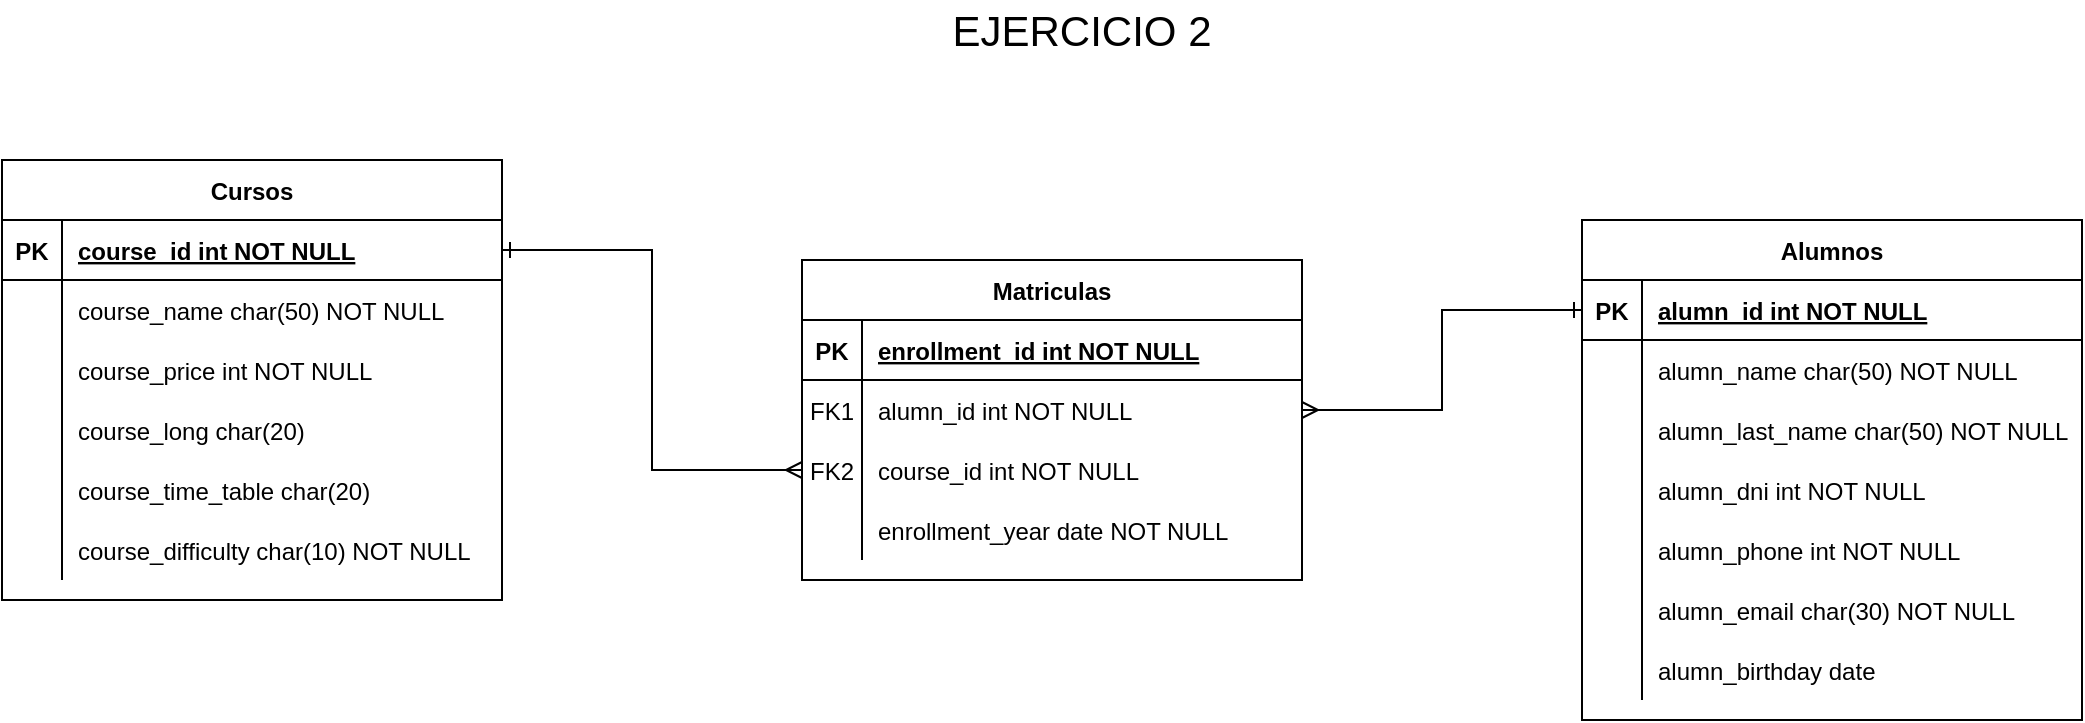 <mxfile version="20.0.1" type="device"><diagram id="R2lEEEUBdFMjLlhIrx00" name="Page-1"><mxGraphModel dx="1634" dy="670" grid="1" gridSize="10" guides="1" tooltips="1" connect="1" arrows="1" fold="1" page="1" pageScale="1" pageWidth="1169" pageHeight="827" math="0" shadow="0" extFonts="Permanent Marker^https://fonts.googleapis.com/css?family=Permanent+Marker"><root><mxCell id="0"/><mxCell id="1" parent="0"/><mxCell id="C-vyLk0tnHw3VtMMgP7b-23" value="Cursos" style="shape=table;startSize=30;container=1;collapsible=1;childLayout=tableLayout;fixedRows=1;rowLines=0;fontStyle=1;align=center;resizeLast=1;" parent="1" vertex="1"><mxGeometry x="50" y="120" width="250" height="220" as="geometry"/></mxCell><mxCell id="C-vyLk0tnHw3VtMMgP7b-24" value="" style="shape=partialRectangle;collapsible=0;dropTarget=0;pointerEvents=0;fillColor=none;points=[[0,0.5],[1,0.5]];portConstraint=eastwest;top=0;left=0;right=0;bottom=1;" parent="C-vyLk0tnHw3VtMMgP7b-23" vertex="1"><mxGeometry y="30" width="250" height="30" as="geometry"/></mxCell><mxCell id="C-vyLk0tnHw3VtMMgP7b-25" value="PK" style="shape=partialRectangle;overflow=hidden;connectable=0;fillColor=none;top=0;left=0;bottom=0;right=0;fontStyle=1;" parent="C-vyLk0tnHw3VtMMgP7b-24" vertex="1"><mxGeometry width="30" height="30" as="geometry"><mxRectangle width="30" height="30" as="alternateBounds"/></mxGeometry></mxCell><mxCell id="C-vyLk0tnHw3VtMMgP7b-26" value="course_id int NOT NULL" style="shape=partialRectangle;overflow=hidden;connectable=0;fillColor=none;top=0;left=0;bottom=0;right=0;align=left;spacingLeft=6;fontStyle=5;" parent="C-vyLk0tnHw3VtMMgP7b-24" vertex="1"><mxGeometry x="30" width="220" height="30" as="geometry"><mxRectangle width="220" height="30" as="alternateBounds"/></mxGeometry></mxCell><mxCell id="C-vyLk0tnHw3VtMMgP7b-27" value="" style="shape=partialRectangle;collapsible=0;dropTarget=0;pointerEvents=0;fillColor=none;points=[[0,0.5],[1,0.5]];portConstraint=eastwest;top=0;left=0;right=0;bottom=0;" parent="C-vyLk0tnHw3VtMMgP7b-23" vertex="1"><mxGeometry y="60" width="250" height="30" as="geometry"/></mxCell><mxCell id="C-vyLk0tnHw3VtMMgP7b-28" value="" style="shape=partialRectangle;overflow=hidden;connectable=0;fillColor=none;top=0;left=0;bottom=0;right=0;" parent="C-vyLk0tnHw3VtMMgP7b-27" vertex="1"><mxGeometry width="30" height="30" as="geometry"><mxRectangle width="30" height="30" as="alternateBounds"/></mxGeometry></mxCell><mxCell id="C-vyLk0tnHw3VtMMgP7b-29" value="course_name char(50) NOT NULL" style="shape=partialRectangle;overflow=hidden;connectable=0;fillColor=none;top=0;left=0;bottom=0;right=0;align=left;spacingLeft=6;" parent="C-vyLk0tnHw3VtMMgP7b-27" vertex="1"><mxGeometry x="30" width="220" height="30" as="geometry"><mxRectangle width="220" height="30" as="alternateBounds"/></mxGeometry></mxCell><mxCell id="ixPJnLauRCxsFacEbEEX-10" style="shape=partialRectangle;collapsible=0;dropTarget=0;pointerEvents=0;fillColor=none;points=[[0,0.5],[1,0.5]];portConstraint=eastwest;top=0;left=0;right=0;bottom=0;" parent="C-vyLk0tnHw3VtMMgP7b-23" vertex="1"><mxGeometry y="90" width="250" height="30" as="geometry"/></mxCell><mxCell id="ixPJnLauRCxsFacEbEEX-11" style="shape=partialRectangle;overflow=hidden;connectable=0;fillColor=none;top=0;left=0;bottom=0;right=0;" parent="ixPJnLauRCxsFacEbEEX-10" vertex="1"><mxGeometry width="30" height="30" as="geometry"><mxRectangle width="30" height="30" as="alternateBounds"/></mxGeometry></mxCell><mxCell id="ixPJnLauRCxsFacEbEEX-12" value="course_price int NOT NULL" style="shape=partialRectangle;overflow=hidden;connectable=0;fillColor=none;top=0;left=0;bottom=0;right=0;align=left;spacingLeft=6;" parent="ixPJnLauRCxsFacEbEEX-10" vertex="1"><mxGeometry x="30" width="220" height="30" as="geometry"><mxRectangle width="220" height="30" as="alternateBounds"/></mxGeometry></mxCell><mxCell id="ixPJnLauRCxsFacEbEEX-7" style="shape=partialRectangle;collapsible=0;dropTarget=0;pointerEvents=0;fillColor=none;points=[[0,0.5],[1,0.5]];portConstraint=eastwest;top=0;left=0;right=0;bottom=0;" parent="C-vyLk0tnHw3VtMMgP7b-23" vertex="1"><mxGeometry y="120" width="250" height="30" as="geometry"/></mxCell><mxCell id="ixPJnLauRCxsFacEbEEX-8" style="shape=partialRectangle;overflow=hidden;connectable=0;fillColor=none;top=0;left=0;bottom=0;right=0;" parent="ixPJnLauRCxsFacEbEEX-7" vertex="1"><mxGeometry width="30" height="30" as="geometry"><mxRectangle width="30" height="30" as="alternateBounds"/></mxGeometry></mxCell><mxCell id="ixPJnLauRCxsFacEbEEX-9" value="course_long char(20)" style="shape=partialRectangle;overflow=hidden;connectable=0;fillColor=none;top=0;left=0;bottom=0;right=0;align=left;spacingLeft=6;" parent="ixPJnLauRCxsFacEbEEX-7" vertex="1"><mxGeometry x="30" width="220" height="30" as="geometry"><mxRectangle width="220" height="30" as="alternateBounds"/></mxGeometry></mxCell><mxCell id="ixPJnLauRCxsFacEbEEX-4" style="shape=partialRectangle;collapsible=0;dropTarget=0;pointerEvents=0;fillColor=none;points=[[0,0.5],[1,0.5]];portConstraint=eastwest;top=0;left=0;right=0;bottom=0;" parent="C-vyLk0tnHw3VtMMgP7b-23" vertex="1"><mxGeometry y="150" width="250" height="30" as="geometry"/></mxCell><mxCell id="ixPJnLauRCxsFacEbEEX-5" style="shape=partialRectangle;overflow=hidden;connectable=0;fillColor=none;top=0;left=0;bottom=0;right=0;" parent="ixPJnLauRCxsFacEbEEX-4" vertex="1"><mxGeometry width="30" height="30" as="geometry"><mxRectangle width="30" height="30" as="alternateBounds"/></mxGeometry></mxCell><mxCell id="ixPJnLauRCxsFacEbEEX-6" value="course_time_table char(20)" style="shape=partialRectangle;overflow=hidden;connectable=0;fillColor=none;top=0;left=0;bottom=0;right=0;align=left;spacingLeft=6;" parent="ixPJnLauRCxsFacEbEEX-4" vertex="1"><mxGeometry x="30" width="220" height="30" as="geometry"><mxRectangle width="220" height="30" as="alternateBounds"/></mxGeometry></mxCell><mxCell id="ixPJnLauRCxsFacEbEEX-1" style="shape=partialRectangle;collapsible=0;dropTarget=0;pointerEvents=0;fillColor=none;points=[[0,0.5],[1,0.5]];portConstraint=eastwest;top=0;left=0;right=0;bottom=0;" parent="C-vyLk0tnHw3VtMMgP7b-23" vertex="1"><mxGeometry y="180" width="250" height="30" as="geometry"/></mxCell><mxCell id="ixPJnLauRCxsFacEbEEX-2" style="shape=partialRectangle;overflow=hidden;connectable=0;fillColor=none;top=0;left=0;bottom=0;right=0;" parent="ixPJnLauRCxsFacEbEEX-1" vertex="1"><mxGeometry width="30" height="30" as="geometry"><mxRectangle width="30" height="30" as="alternateBounds"/></mxGeometry></mxCell><mxCell id="ixPJnLauRCxsFacEbEEX-3" value="course_difficulty char(10) NOT NULL" style="shape=partialRectangle;overflow=hidden;connectable=0;fillColor=none;top=0;left=0;bottom=0;right=0;align=left;spacingLeft=6;" parent="ixPJnLauRCxsFacEbEEX-1" vertex="1"><mxGeometry x="30" width="220" height="30" as="geometry"><mxRectangle width="220" height="30" as="alternateBounds"/></mxGeometry></mxCell><mxCell id="ixPJnLauRCxsFacEbEEX-13" value="EJERCICIO 2" style="text;html=1;strokeColor=none;fillColor=none;align=center;verticalAlign=middle;whiteSpace=wrap;rounded=0;fontSize=21;" parent="1" vertex="1"><mxGeometry x="520" y="40" width="140" height="30" as="geometry"/></mxCell><mxCell id="ixPJnLauRCxsFacEbEEX-14" value="Alumnos" style="shape=table;startSize=30;container=1;collapsible=1;childLayout=tableLayout;fixedRows=1;rowLines=0;fontStyle=1;align=center;resizeLast=1;" parent="1" vertex="1"><mxGeometry x="840" y="150" width="250" height="250" as="geometry"/></mxCell><mxCell id="ixPJnLauRCxsFacEbEEX-15" value="" style="shape=partialRectangle;collapsible=0;dropTarget=0;pointerEvents=0;fillColor=none;points=[[0,0.5],[1,0.5]];portConstraint=eastwest;top=0;left=0;right=0;bottom=1;" parent="ixPJnLauRCxsFacEbEEX-14" vertex="1"><mxGeometry y="30" width="250" height="30" as="geometry"/></mxCell><mxCell id="ixPJnLauRCxsFacEbEEX-16" value="PK" style="shape=partialRectangle;overflow=hidden;connectable=0;fillColor=none;top=0;left=0;bottom=0;right=0;fontStyle=1;" parent="ixPJnLauRCxsFacEbEEX-15" vertex="1"><mxGeometry width="30" height="30" as="geometry"><mxRectangle width="30" height="30" as="alternateBounds"/></mxGeometry></mxCell><mxCell id="ixPJnLauRCxsFacEbEEX-17" value="alumn_id int NOT NULL" style="shape=partialRectangle;overflow=hidden;connectable=0;fillColor=none;top=0;left=0;bottom=0;right=0;align=left;spacingLeft=6;fontStyle=5;" parent="ixPJnLauRCxsFacEbEEX-15" vertex="1"><mxGeometry x="30" width="220" height="30" as="geometry"><mxRectangle width="220" height="30" as="alternateBounds"/></mxGeometry></mxCell><mxCell id="ixPJnLauRCxsFacEbEEX-18" value="" style="shape=partialRectangle;collapsible=0;dropTarget=0;pointerEvents=0;fillColor=none;points=[[0,0.5],[1,0.5]];portConstraint=eastwest;top=0;left=0;right=0;bottom=0;" parent="ixPJnLauRCxsFacEbEEX-14" vertex="1"><mxGeometry y="60" width="250" height="30" as="geometry"/></mxCell><mxCell id="ixPJnLauRCxsFacEbEEX-19" value="" style="shape=partialRectangle;overflow=hidden;connectable=0;fillColor=none;top=0;left=0;bottom=0;right=0;" parent="ixPJnLauRCxsFacEbEEX-18" vertex="1"><mxGeometry width="30" height="30" as="geometry"><mxRectangle width="30" height="30" as="alternateBounds"/></mxGeometry></mxCell><mxCell id="ixPJnLauRCxsFacEbEEX-20" value="alumn_name char(50) NOT NULL" style="shape=partialRectangle;overflow=hidden;connectable=0;fillColor=none;top=0;left=0;bottom=0;right=0;align=left;spacingLeft=6;" parent="ixPJnLauRCxsFacEbEEX-18" vertex="1"><mxGeometry x="30" width="220" height="30" as="geometry"><mxRectangle width="220" height="30" as="alternateBounds"/></mxGeometry></mxCell><mxCell id="ixPJnLauRCxsFacEbEEX-21" style="shape=partialRectangle;collapsible=0;dropTarget=0;pointerEvents=0;fillColor=none;points=[[0,0.5],[1,0.5]];portConstraint=eastwest;top=0;left=0;right=0;bottom=0;" parent="ixPJnLauRCxsFacEbEEX-14" vertex="1"><mxGeometry y="90" width="250" height="30" as="geometry"/></mxCell><mxCell id="ixPJnLauRCxsFacEbEEX-22" style="shape=partialRectangle;overflow=hidden;connectable=0;fillColor=none;top=0;left=0;bottom=0;right=0;" parent="ixPJnLauRCxsFacEbEEX-21" vertex="1"><mxGeometry width="30" height="30" as="geometry"><mxRectangle width="30" height="30" as="alternateBounds"/></mxGeometry></mxCell><mxCell id="ixPJnLauRCxsFacEbEEX-23" value="alumn_last_name char(50) NOT NULL" style="shape=partialRectangle;overflow=hidden;connectable=0;fillColor=none;top=0;left=0;bottom=0;right=0;align=left;spacingLeft=6;" parent="ixPJnLauRCxsFacEbEEX-21" vertex="1"><mxGeometry x="30" width="220" height="30" as="geometry"><mxRectangle width="220" height="30" as="alternateBounds"/></mxGeometry></mxCell><mxCell id="ixPJnLauRCxsFacEbEEX-24" style="shape=partialRectangle;collapsible=0;dropTarget=0;pointerEvents=0;fillColor=none;points=[[0,0.5],[1,0.5]];portConstraint=eastwest;top=0;left=0;right=0;bottom=0;" parent="ixPJnLauRCxsFacEbEEX-14" vertex="1"><mxGeometry y="120" width="250" height="30" as="geometry"/></mxCell><mxCell id="ixPJnLauRCxsFacEbEEX-25" style="shape=partialRectangle;overflow=hidden;connectable=0;fillColor=none;top=0;left=0;bottom=0;right=0;" parent="ixPJnLauRCxsFacEbEEX-24" vertex="1"><mxGeometry width="30" height="30" as="geometry"><mxRectangle width="30" height="30" as="alternateBounds"/></mxGeometry></mxCell><mxCell id="ixPJnLauRCxsFacEbEEX-26" value="alumn_dni int NOT NULL" style="shape=partialRectangle;overflow=hidden;connectable=0;fillColor=none;top=0;left=0;bottom=0;right=0;align=left;spacingLeft=6;" parent="ixPJnLauRCxsFacEbEEX-24" vertex="1"><mxGeometry x="30" width="220" height="30" as="geometry"><mxRectangle width="220" height="30" as="alternateBounds"/></mxGeometry></mxCell><mxCell id="ixPJnLauRCxsFacEbEEX-27" style="shape=partialRectangle;collapsible=0;dropTarget=0;pointerEvents=0;fillColor=none;points=[[0,0.5],[1,0.5]];portConstraint=eastwest;top=0;left=0;right=0;bottom=0;" parent="ixPJnLauRCxsFacEbEEX-14" vertex="1"><mxGeometry y="150" width="250" height="30" as="geometry"/></mxCell><mxCell id="ixPJnLauRCxsFacEbEEX-28" style="shape=partialRectangle;overflow=hidden;connectable=0;fillColor=none;top=0;left=0;bottom=0;right=0;" parent="ixPJnLauRCxsFacEbEEX-27" vertex="1"><mxGeometry width="30" height="30" as="geometry"><mxRectangle width="30" height="30" as="alternateBounds"/></mxGeometry></mxCell><mxCell id="ixPJnLauRCxsFacEbEEX-29" value="alumn_phone int NOT NULL" style="shape=partialRectangle;overflow=hidden;connectable=0;fillColor=none;top=0;left=0;bottom=0;right=0;align=left;spacingLeft=6;" parent="ixPJnLauRCxsFacEbEEX-27" vertex="1"><mxGeometry x="30" width="220" height="30" as="geometry"><mxRectangle width="220" height="30" as="alternateBounds"/></mxGeometry></mxCell><mxCell id="ixPJnLauRCxsFacEbEEX-30" style="shape=partialRectangle;collapsible=0;dropTarget=0;pointerEvents=0;fillColor=none;points=[[0,0.5],[1,0.5]];portConstraint=eastwest;top=0;left=0;right=0;bottom=0;" parent="ixPJnLauRCxsFacEbEEX-14" vertex="1"><mxGeometry y="180" width="250" height="30" as="geometry"/></mxCell><mxCell id="ixPJnLauRCxsFacEbEEX-31" style="shape=partialRectangle;overflow=hidden;connectable=0;fillColor=none;top=0;left=0;bottom=0;right=0;" parent="ixPJnLauRCxsFacEbEEX-30" vertex="1"><mxGeometry width="30" height="30" as="geometry"><mxRectangle width="30" height="30" as="alternateBounds"/></mxGeometry></mxCell><mxCell id="ixPJnLauRCxsFacEbEEX-32" value="alumn_email char(30) NOT NULL" style="shape=partialRectangle;overflow=hidden;connectable=0;fillColor=none;top=0;left=0;bottom=0;right=0;align=left;spacingLeft=6;" parent="ixPJnLauRCxsFacEbEEX-30" vertex="1"><mxGeometry x="30" width="220" height="30" as="geometry"><mxRectangle width="220" height="30" as="alternateBounds"/></mxGeometry></mxCell><mxCell id="ixPJnLauRCxsFacEbEEX-34" style="shape=partialRectangle;collapsible=0;dropTarget=0;pointerEvents=0;fillColor=none;points=[[0,0.5],[1,0.5]];portConstraint=eastwest;top=0;left=0;right=0;bottom=0;" parent="ixPJnLauRCxsFacEbEEX-14" vertex="1"><mxGeometry y="210" width="250" height="30" as="geometry"/></mxCell><mxCell id="ixPJnLauRCxsFacEbEEX-35" style="shape=partialRectangle;overflow=hidden;connectable=0;fillColor=none;top=0;left=0;bottom=0;right=0;" parent="ixPJnLauRCxsFacEbEEX-34" vertex="1"><mxGeometry width="30" height="30" as="geometry"><mxRectangle width="30" height="30" as="alternateBounds"/></mxGeometry></mxCell><mxCell id="ixPJnLauRCxsFacEbEEX-36" value="alumn_birthday date" style="shape=partialRectangle;overflow=hidden;connectable=0;fillColor=none;top=0;left=0;bottom=0;right=0;align=left;spacingLeft=6;" parent="ixPJnLauRCxsFacEbEEX-34" vertex="1"><mxGeometry x="30" width="220" height="30" as="geometry"><mxRectangle width="220" height="30" as="alternateBounds"/></mxGeometry></mxCell><mxCell id="ixPJnLauRCxsFacEbEEX-37" value="Matriculas" style="shape=table;startSize=30;container=1;collapsible=1;childLayout=tableLayout;fixedRows=1;rowLines=0;fontStyle=1;align=center;resizeLast=1;" parent="1" vertex="1"><mxGeometry x="450" y="170" width="250" height="160" as="geometry"/></mxCell><mxCell id="ixPJnLauRCxsFacEbEEX-38" value="" style="shape=partialRectangle;collapsible=0;dropTarget=0;pointerEvents=0;fillColor=none;points=[[0,0.5],[1,0.5]];portConstraint=eastwest;top=0;left=0;right=0;bottom=1;" parent="ixPJnLauRCxsFacEbEEX-37" vertex="1"><mxGeometry y="30" width="250" height="30" as="geometry"/></mxCell><mxCell id="ixPJnLauRCxsFacEbEEX-39" value="PK" style="shape=partialRectangle;overflow=hidden;connectable=0;fillColor=none;top=0;left=0;bottom=0;right=0;fontStyle=1;" parent="ixPJnLauRCxsFacEbEEX-38" vertex="1"><mxGeometry width="30" height="30" as="geometry"><mxRectangle width="30" height="30" as="alternateBounds"/></mxGeometry></mxCell><mxCell id="ixPJnLauRCxsFacEbEEX-40" value="enrollment_id int NOT NULL" style="shape=partialRectangle;overflow=hidden;connectable=0;fillColor=none;top=0;left=0;bottom=0;right=0;align=left;spacingLeft=6;fontStyle=5;" parent="ixPJnLauRCxsFacEbEEX-38" vertex="1"><mxGeometry x="30" width="220" height="30" as="geometry"><mxRectangle width="220" height="30" as="alternateBounds"/></mxGeometry></mxCell><mxCell id="ixPJnLauRCxsFacEbEEX-41" value="" style="shape=partialRectangle;collapsible=0;dropTarget=0;pointerEvents=0;fillColor=none;points=[[0,0.5],[1,0.5]];portConstraint=eastwest;top=0;left=0;right=0;bottom=0;" parent="ixPJnLauRCxsFacEbEEX-37" vertex="1"><mxGeometry y="60" width="250" height="30" as="geometry"/></mxCell><mxCell id="ixPJnLauRCxsFacEbEEX-42" value="FK1" style="shape=partialRectangle;overflow=hidden;connectable=0;fillColor=none;top=0;left=0;bottom=0;right=0;" parent="ixPJnLauRCxsFacEbEEX-41" vertex="1"><mxGeometry width="30" height="30" as="geometry"><mxRectangle width="30" height="30" as="alternateBounds"/></mxGeometry></mxCell><mxCell id="ixPJnLauRCxsFacEbEEX-43" value="alumn_id int NOT NULL" style="shape=partialRectangle;overflow=hidden;connectable=0;fillColor=none;top=0;left=0;bottom=0;right=0;align=left;spacingLeft=6;" parent="ixPJnLauRCxsFacEbEEX-41" vertex="1"><mxGeometry x="30" width="220" height="30" as="geometry"><mxRectangle width="220" height="30" as="alternateBounds"/></mxGeometry></mxCell><mxCell id="ixPJnLauRCxsFacEbEEX-44" style="shape=partialRectangle;collapsible=0;dropTarget=0;pointerEvents=0;fillColor=none;points=[[0,0.5],[1,0.5]];portConstraint=eastwest;top=0;left=0;right=0;bottom=0;" parent="ixPJnLauRCxsFacEbEEX-37" vertex="1"><mxGeometry y="90" width="250" height="30" as="geometry"/></mxCell><mxCell id="ixPJnLauRCxsFacEbEEX-45" value="FK2" style="shape=partialRectangle;overflow=hidden;connectable=0;fillColor=none;top=0;left=0;bottom=0;right=0;" parent="ixPJnLauRCxsFacEbEEX-44" vertex="1"><mxGeometry width="30" height="30" as="geometry"><mxRectangle width="30" height="30" as="alternateBounds"/></mxGeometry></mxCell><mxCell id="ixPJnLauRCxsFacEbEEX-46" value="course_id int NOT NULL" style="shape=partialRectangle;overflow=hidden;connectable=0;fillColor=none;top=0;left=0;bottom=0;right=0;align=left;spacingLeft=6;" parent="ixPJnLauRCxsFacEbEEX-44" vertex="1"><mxGeometry x="30" width="220" height="30" as="geometry"><mxRectangle width="220" height="30" as="alternateBounds"/></mxGeometry></mxCell><mxCell id="ixPJnLauRCxsFacEbEEX-47" style="shape=partialRectangle;collapsible=0;dropTarget=0;pointerEvents=0;fillColor=none;points=[[0,0.5],[1,0.5]];portConstraint=eastwest;top=0;left=0;right=0;bottom=0;" parent="ixPJnLauRCxsFacEbEEX-37" vertex="1"><mxGeometry y="120" width="250" height="30" as="geometry"/></mxCell><mxCell id="ixPJnLauRCxsFacEbEEX-48" style="shape=partialRectangle;overflow=hidden;connectable=0;fillColor=none;top=0;left=0;bottom=0;right=0;" parent="ixPJnLauRCxsFacEbEEX-47" vertex="1"><mxGeometry width="30" height="30" as="geometry"><mxRectangle width="30" height="30" as="alternateBounds"/></mxGeometry></mxCell><mxCell id="ixPJnLauRCxsFacEbEEX-49" value="enrollment_year date NOT NULL" style="shape=partialRectangle;overflow=hidden;connectable=0;fillColor=none;top=0;left=0;bottom=0;right=0;align=left;spacingLeft=6;" parent="ixPJnLauRCxsFacEbEEX-47" vertex="1"><mxGeometry x="30" width="220" height="30" as="geometry"><mxRectangle width="220" height="30" as="alternateBounds"/></mxGeometry></mxCell><mxCell id="UJ5aacpO97HY4n6_ucuj-2" style="edgeStyle=orthogonalEdgeStyle;rounded=0;orthogonalLoop=1;jettySize=auto;html=1;exitX=1;exitY=0.5;exitDx=0;exitDy=0;entryX=0;entryY=0.5;entryDx=0;entryDy=0;startArrow=ERone;startFill=0;endArrow=ERmany;endFill=0;" edge="1" parent="1" source="C-vyLk0tnHw3VtMMgP7b-24" target="ixPJnLauRCxsFacEbEEX-44"><mxGeometry relative="1" as="geometry"/></mxCell><mxCell id="UJ5aacpO97HY4n6_ucuj-3" style="edgeStyle=orthogonalEdgeStyle;rounded=0;orthogonalLoop=1;jettySize=auto;html=1;exitX=0;exitY=0.5;exitDx=0;exitDy=0;entryX=1;entryY=0.5;entryDx=0;entryDy=0;startArrow=ERone;startFill=0;endArrow=ERmany;endFill=0;" edge="1" parent="1" source="ixPJnLauRCxsFacEbEEX-15" target="ixPJnLauRCxsFacEbEEX-41"><mxGeometry relative="1" as="geometry"/></mxCell></root></mxGraphModel></diagram></mxfile>